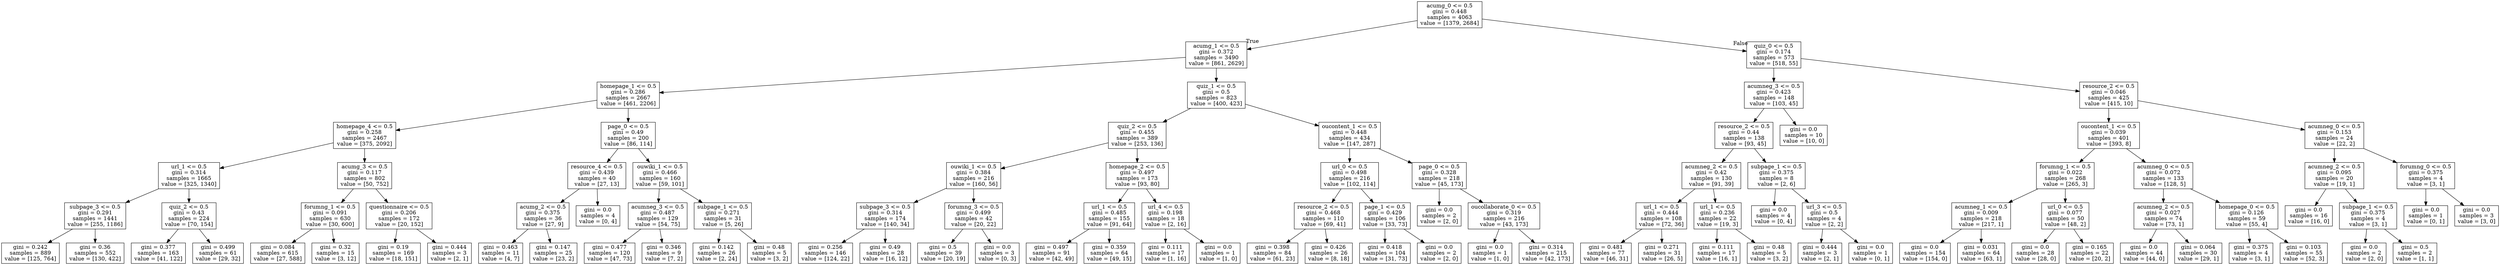 digraph Tree {
node [shape=box] ;
0 [label="acumg_0 <= 0.5\ngini = 0.448\nsamples = 4063\nvalue = [1379, 2684]"] ;
1 [label="acumg_1 <= 0.5\ngini = 0.372\nsamples = 3490\nvalue = [861, 2629]"] ;
0 -> 1 [labeldistance=2.5, labelangle=45, headlabel="True"] ;
2 [label="homepage_1 <= 0.5\ngini = 0.286\nsamples = 2667\nvalue = [461, 2206]"] ;
1 -> 2 ;
3 [label="homepage_4 <= 0.5\ngini = 0.258\nsamples = 2467\nvalue = [375, 2092]"] ;
2 -> 3 ;
4 [label="url_1 <= 0.5\ngini = 0.314\nsamples = 1665\nvalue = [325, 1340]"] ;
3 -> 4 ;
5 [label="subpage_3 <= 0.5\ngini = 0.291\nsamples = 1441\nvalue = [255, 1186]"] ;
4 -> 5 ;
6 [label="gini = 0.242\nsamples = 889\nvalue = [125, 764]"] ;
5 -> 6 ;
7 [label="gini = 0.36\nsamples = 552\nvalue = [130, 422]"] ;
5 -> 7 ;
8 [label="quiz_2 <= 0.5\ngini = 0.43\nsamples = 224\nvalue = [70, 154]"] ;
4 -> 8 ;
9 [label="gini = 0.377\nsamples = 163\nvalue = [41, 122]"] ;
8 -> 9 ;
10 [label="gini = 0.499\nsamples = 61\nvalue = [29, 32]"] ;
8 -> 10 ;
11 [label="acumg_3 <= 0.5\ngini = 0.117\nsamples = 802\nvalue = [50, 752]"] ;
3 -> 11 ;
12 [label="forumng_1 <= 0.5\ngini = 0.091\nsamples = 630\nvalue = [30, 600]"] ;
11 -> 12 ;
13 [label="gini = 0.084\nsamples = 615\nvalue = [27, 588]"] ;
12 -> 13 ;
14 [label="gini = 0.32\nsamples = 15\nvalue = [3, 12]"] ;
12 -> 14 ;
15 [label="questionnaire <= 0.5\ngini = 0.206\nsamples = 172\nvalue = [20, 152]"] ;
11 -> 15 ;
16 [label="gini = 0.19\nsamples = 169\nvalue = [18, 151]"] ;
15 -> 16 ;
17 [label="gini = 0.444\nsamples = 3\nvalue = [2, 1]"] ;
15 -> 17 ;
18 [label="page_0 <= 0.5\ngini = 0.49\nsamples = 200\nvalue = [86, 114]"] ;
2 -> 18 ;
19 [label="resource_4 <= 0.5\ngini = 0.439\nsamples = 40\nvalue = [27, 13]"] ;
18 -> 19 ;
20 [label="acumg_2 <= 0.5\ngini = 0.375\nsamples = 36\nvalue = [27, 9]"] ;
19 -> 20 ;
21 [label="gini = 0.463\nsamples = 11\nvalue = [4, 7]"] ;
20 -> 21 ;
22 [label="gini = 0.147\nsamples = 25\nvalue = [23, 2]"] ;
20 -> 22 ;
23 [label="gini = 0.0\nsamples = 4\nvalue = [0, 4]"] ;
19 -> 23 ;
24 [label="ouwiki_1 <= 0.5\ngini = 0.466\nsamples = 160\nvalue = [59, 101]"] ;
18 -> 24 ;
25 [label="acumneg_3 <= 0.5\ngini = 0.487\nsamples = 129\nvalue = [54, 75]"] ;
24 -> 25 ;
26 [label="gini = 0.477\nsamples = 120\nvalue = [47, 73]"] ;
25 -> 26 ;
27 [label="gini = 0.346\nsamples = 9\nvalue = [7, 2]"] ;
25 -> 27 ;
28 [label="subpage_1 <= 0.5\ngini = 0.271\nsamples = 31\nvalue = [5, 26]"] ;
24 -> 28 ;
29 [label="gini = 0.142\nsamples = 26\nvalue = [2, 24]"] ;
28 -> 29 ;
30 [label="gini = 0.48\nsamples = 5\nvalue = [3, 2]"] ;
28 -> 30 ;
31 [label="quiz_1 <= 0.5\ngini = 0.5\nsamples = 823\nvalue = [400, 423]"] ;
1 -> 31 ;
32 [label="quiz_2 <= 0.5\ngini = 0.455\nsamples = 389\nvalue = [253, 136]"] ;
31 -> 32 ;
33 [label="ouwiki_1 <= 0.5\ngini = 0.384\nsamples = 216\nvalue = [160, 56]"] ;
32 -> 33 ;
34 [label="subpage_3 <= 0.5\ngini = 0.314\nsamples = 174\nvalue = [140, 34]"] ;
33 -> 34 ;
35 [label="gini = 0.256\nsamples = 146\nvalue = [124, 22]"] ;
34 -> 35 ;
36 [label="gini = 0.49\nsamples = 28\nvalue = [16, 12]"] ;
34 -> 36 ;
37 [label="forumng_3 <= 0.5\ngini = 0.499\nsamples = 42\nvalue = [20, 22]"] ;
33 -> 37 ;
38 [label="gini = 0.5\nsamples = 39\nvalue = [20, 19]"] ;
37 -> 38 ;
39 [label="gini = 0.0\nsamples = 3\nvalue = [0, 3]"] ;
37 -> 39 ;
40 [label="homepage_2 <= 0.5\ngini = 0.497\nsamples = 173\nvalue = [93, 80]"] ;
32 -> 40 ;
41 [label="url_1 <= 0.5\ngini = 0.485\nsamples = 155\nvalue = [91, 64]"] ;
40 -> 41 ;
42 [label="gini = 0.497\nsamples = 91\nvalue = [42, 49]"] ;
41 -> 42 ;
43 [label="gini = 0.359\nsamples = 64\nvalue = [49, 15]"] ;
41 -> 43 ;
44 [label="url_4 <= 0.5\ngini = 0.198\nsamples = 18\nvalue = [2, 16]"] ;
40 -> 44 ;
45 [label="gini = 0.111\nsamples = 17\nvalue = [1, 16]"] ;
44 -> 45 ;
46 [label="gini = 0.0\nsamples = 1\nvalue = [1, 0]"] ;
44 -> 46 ;
47 [label="oucontent_1 <= 0.5\ngini = 0.448\nsamples = 434\nvalue = [147, 287]"] ;
31 -> 47 ;
48 [label="url_0 <= 0.5\ngini = 0.498\nsamples = 216\nvalue = [102, 114]"] ;
47 -> 48 ;
49 [label="resource_2 <= 0.5\ngini = 0.468\nsamples = 110\nvalue = [69, 41]"] ;
48 -> 49 ;
50 [label="gini = 0.398\nsamples = 84\nvalue = [61, 23]"] ;
49 -> 50 ;
51 [label="gini = 0.426\nsamples = 26\nvalue = [8, 18]"] ;
49 -> 51 ;
52 [label="page_1 <= 0.5\ngini = 0.429\nsamples = 106\nvalue = [33, 73]"] ;
48 -> 52 ;
53 [label="gini = 0.418\nsamples = 104\nvalue = [31, 73]"] ;
52 -> 53 ;
54 [label="gini = 0.0\nsamples = 2\nvalue = [2, 0]"] ;
52 -> 54 ;
55 [label="page_0 <= 0.5\ngini = 0.328\nsamples = 218\nvalue = [45, 173]"] ;
47 -> 55 ;
56 [label="gini = 0.0\nsamples = 2\nvalue = [2, 0]"] ;
55 -> 56 ;
57 [label="oucollaborate_0 <= 0.5\ngini = 0.319\nsamples = 216\nvalue = [43, 173]"] ;
55 -> 57 ;
58 [label="gini = 0.0\nsamples = 1\nvalue = [1, 0]"] ;
57 -> 58 ;
59 [label="gini = 0.314\nsamples = 215\nvalue = [42, 173]"] ;
57 -> 59 ;
60 [label="quiz_0 <= 0.5\ngini = 0.174\nsamples = 573\nvalue = [518, 55]"] ;
0 -> 60 [labeldistance=2.5, labelangle=-45, headlabel="False"] ;
61 [label="acumneg_3 <= 0.5\ngini = 0.423\nsamples = 148\nvalue = [103, 45]"] ;
60 -> 61 ;
62 [label="resource_2 <= 0.5\ngini = 0.44\nsamples = 138\nvalue = [93, 45]"] ;
61 -> 62 ;
63 [label="acumneg_2 <= 0.5\ngini = 0.42\nsamples = 130\nvalue = [91, 39]"] ;
62 -> 63 ;
64 [label="url_1 <= 0.5\ngini = 0.444\nsamples = 108\nvalue = [72, 36]"] ;
63 -> 64 ;
65 [label="gini = 0.481\nsamples = 77\nvalue = [46, 31]"] ;
64 -> 65 ;
66 [label="gini = 0.271\nsamples = 31\nvalue = [26, 5]"] ;
64 -> 66 ;
67 [label="url_1 <= 0.5\ngini = 0.236\nsamples = 22\nvalue = [19, 3]"] ;
63 -> 67 ;
68 [label="gini = 0.111\nsamples = 17\nvalue = [16, 1]"] ;
67 -> 68 ;
69 [label="gini = 0.48\nsamples = 5\nvalue = [3, 2]"] ;
67 -> 69 ;
70 [label="subpage_1 <= 0.5\ngini = 0.375\nsamples = 8\nvalue = [2, 6]"] ;
62 -> 70 ;
71 [label="gini = 0.0\nsamples = 4\nvalue = [0, 4]"] ;
70 -> 71 ;
72 [label="url_3 <= 0.5\ngini = 0.5\nsamples = 4\nvalue = [2, 2]"] ;
70 -> 72 ;
73 [label="gini = 0.444\nsamples = 3\nvalue = [2, 1]"] ;
72 -> 73 ;
74 [label="gini = 0.0\nsamples = 1\nvalue = [0, 1]"] ;
72 -> 74 ;
75 [label="gini = 0.0\nsamples = 10\nvalue = [10, 0]"] ;
61 -> 75 ;
76 [label="resource_2 <= 0.5\ngini = 0.046\nsamples = 425\nvalue = [415, 10]"] ;
60 -> 76 ;
77 [label="oucontent_1 <= 0.5\ngini = 0.039\nsamples = 401\nvalue = [393, 8]"] ;
76 -> 77 ;
78 [label="forumng_1 <= 0.5\ngini = 0.022\nsamples = 268\nvalue = [265, 3]"] ;
77 -> 78 ;
79 [label="acumneg_1 <= 0.5\ngini = 0.009\nsamples = 218\nvalue = [217, 1]"] ;
78 -> 79 ;
80 [label="gini = 0.0\nsamples = 154\nvalue = [154, 0]"] ;
79 -> 80 ;
81 [label="gini = 0.031\nsamples = 64\nvalue = [63, 1]"] ;
79 -> 81 ;
82 [label="url_0 <= 0.5\ngini = 0.077\nsamples = 50\nvalue = [48, 2]"] ;
78 -> 82 ;
83 [label="gini = 0.0\nsamples = 28\nvalue = [28, 0]"] ;
82 -> 83 ;
84 [label="gini = 0.165\nsamples = 22\nvalue = [20, 2]"] ;
82 -> 84 ;
85 [label="acumneg_0 <= 0.5\ngini = 0.072\nsamples = 133\nvalue = [128, 5]"] ;
77 -> 85 ;
86 [label="acumneg_2 <= 0.5\ngini = 0.027\nsamples = 74\nvalue = [73, 1]"] ;
85 -> 86 ;
87 [label="gini = 0.0\nsamples = 44\nvalue = [44, 0]"] ;
86 -> 87 ;
88 [label="gini = 0.064\nsamples = 30\nvalue = [29, 1]"] ;
86 -> 88 ;
89 [label="homepage_0 <= 0.5\ngini = 0.126\nsamples = 59\nvalue = [55, 4]"] ;
85 -> 89 ;
90 [label="gini = 0.375\nsamples = 4\nvalue = [3, 1]"] ;
89 -> 90 ;
91 [label="gini = 0.103\nsamples = 55\nvalue = [52, 3]"] ;
89 -> 91 ;
92 [label="acumneg_0 <= 0.5\ngini = 0.153\nsamples = 24\nvalue = [22, 2]"] ;
76 -> 92 ;
93 [label="acumneg_2 <= 0.5\ngini = 0.095\nsamples = 20\nvalue = [19, 1]"] ;
92 -> 93 ;
94 [label="gini = 0.0\nsamples = 16\nvalue = [16, 0]"] ;
93 -> 94 ;
95 [label="subpage_1 <= 0.5\ngini = 0.375\nsamples = 4\nvalue = [3, 1]"] ;
93 -> 95 ;
96 [label="gini = 0.0\nsamples = 2\nvalue = [2, 0]"] ;
95 -> 96 ;
97 [label="gini = 0.5\nsamples = 2\nvalue = [1, 1]"] ;
95 -> 97 ;
98 [label="forumng_0 <= 0.5\ngini = 0.375\nsamples = 4\nvalue = [3, 1]"] ;
92 -> 98 ;
99 [label="gini = 0.0\nsamples = 1\nvalue = [0, 1]"] ;
98 -> 99 ;
100 [label="gini = 0.0\nsamples = 3\nvalue = [3, 0]"] ;
98 -> 100 ;
}